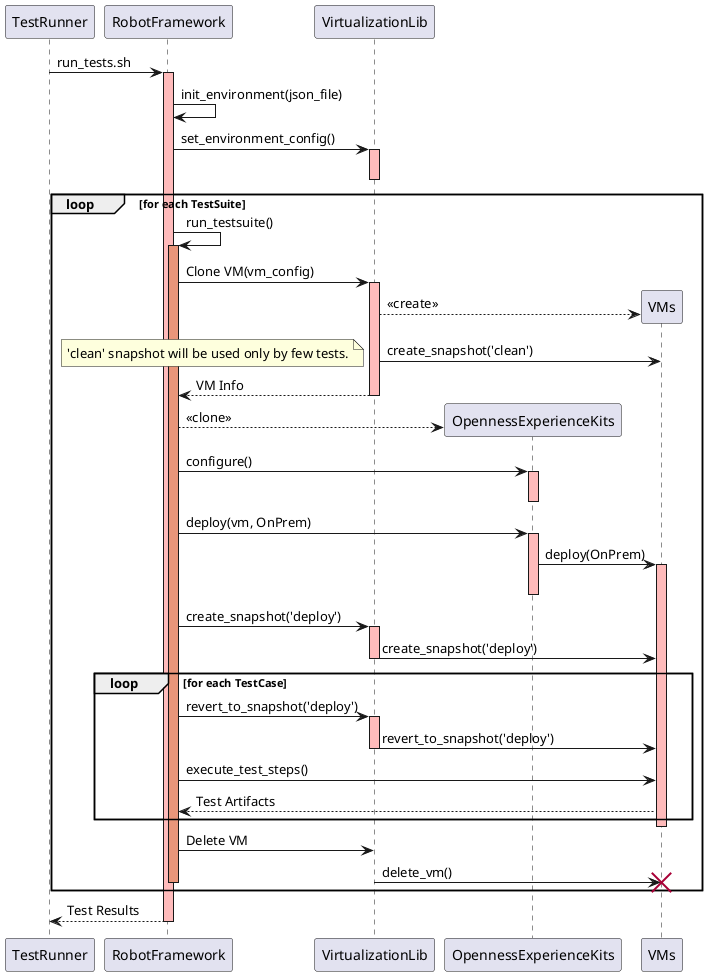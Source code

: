 @startuml
participant TestRunner
participant RobotFramework
participant VirtualizationLib
participant OpennessExperienceKits
participant VMs

TestRunner -> RobotFramework: run_tests.sh
activate RobotFramework #FFBBBB

RobotFramework -> RobotFramework: init_environment(json_file)
RobotFramework -> VirtualizationLib: set_environment_config()
activate VirtualizationLib #FFBBBB
deactivate VirtualizationLib

loop for each TestSuite
    RobotFramework -> RobotFramework: run_testsuite()
    activate RobotFramework #DarkSalmon

    RobotFramework -> VirtualizationLib: Clone VM(vm_config)
    activate VirtualizationLib #FFBBBB

    VirtualizationLib --> VMs **: << create >>
    VirtualizationLib -> VMs: create_snapshot('clean')
    note left: 'clean' snapshot will be used only by few tests.
    VirtualizationLib --> RobotFramework: VM Info
    deactivate VirtualizationLib

    RobotFramework --> OpennessExperienceKits **: << clone >>
    RobotFramework -> OpennessExperienceKits: configure()
    activate OpennessExperienceKits #FFBBBB
    deactivate OpennessExperienceKits
    RobotFramework -> OpennessExperienceKits: deploy(vm, OnPrem)
    activate OpennessExperienceKits #FFBBBB
    OpennessExperienceKits -> VMs: deploy(OnPrem)
    activate VMs #FFBBBB
    deactivate OpennessExperienceKits

    RobotFramework -> VirtualizationLib: create_snapshot('deploy')
    activate VirtualizationLib #FFBBBB
    VirtualizationLib -> VMs: create_snapshot('deploy')
    deactivate VirtualizationLib

    loop for each TestCase
        RobotFramework -> VirtualizationLib: revert_to_snapshot('deploy')
        activate VirtualizationLib #FFBBBB
        VirtualizationLib -> VMs: revert_to_snapshot('deploy')
        deactivate VirtualizationLib
        RobotFramework -> VMs: execute_test_steps()
        VMs --> RobotFramework: Test Artifacts
    end

    deactivate VMs

    RobotFramework -> VirtualizationLib: Delete VM
    VirtualizationLib -> VMs !!: delete_vm()
    deactivate RobotFramework
end

RobotFramework --> TestRunner: Test Results

deactivate VMs
deactivate VirtualizationLib
deactivate OpennessExperienceKits
deactivate RobotFramework
@enduml
